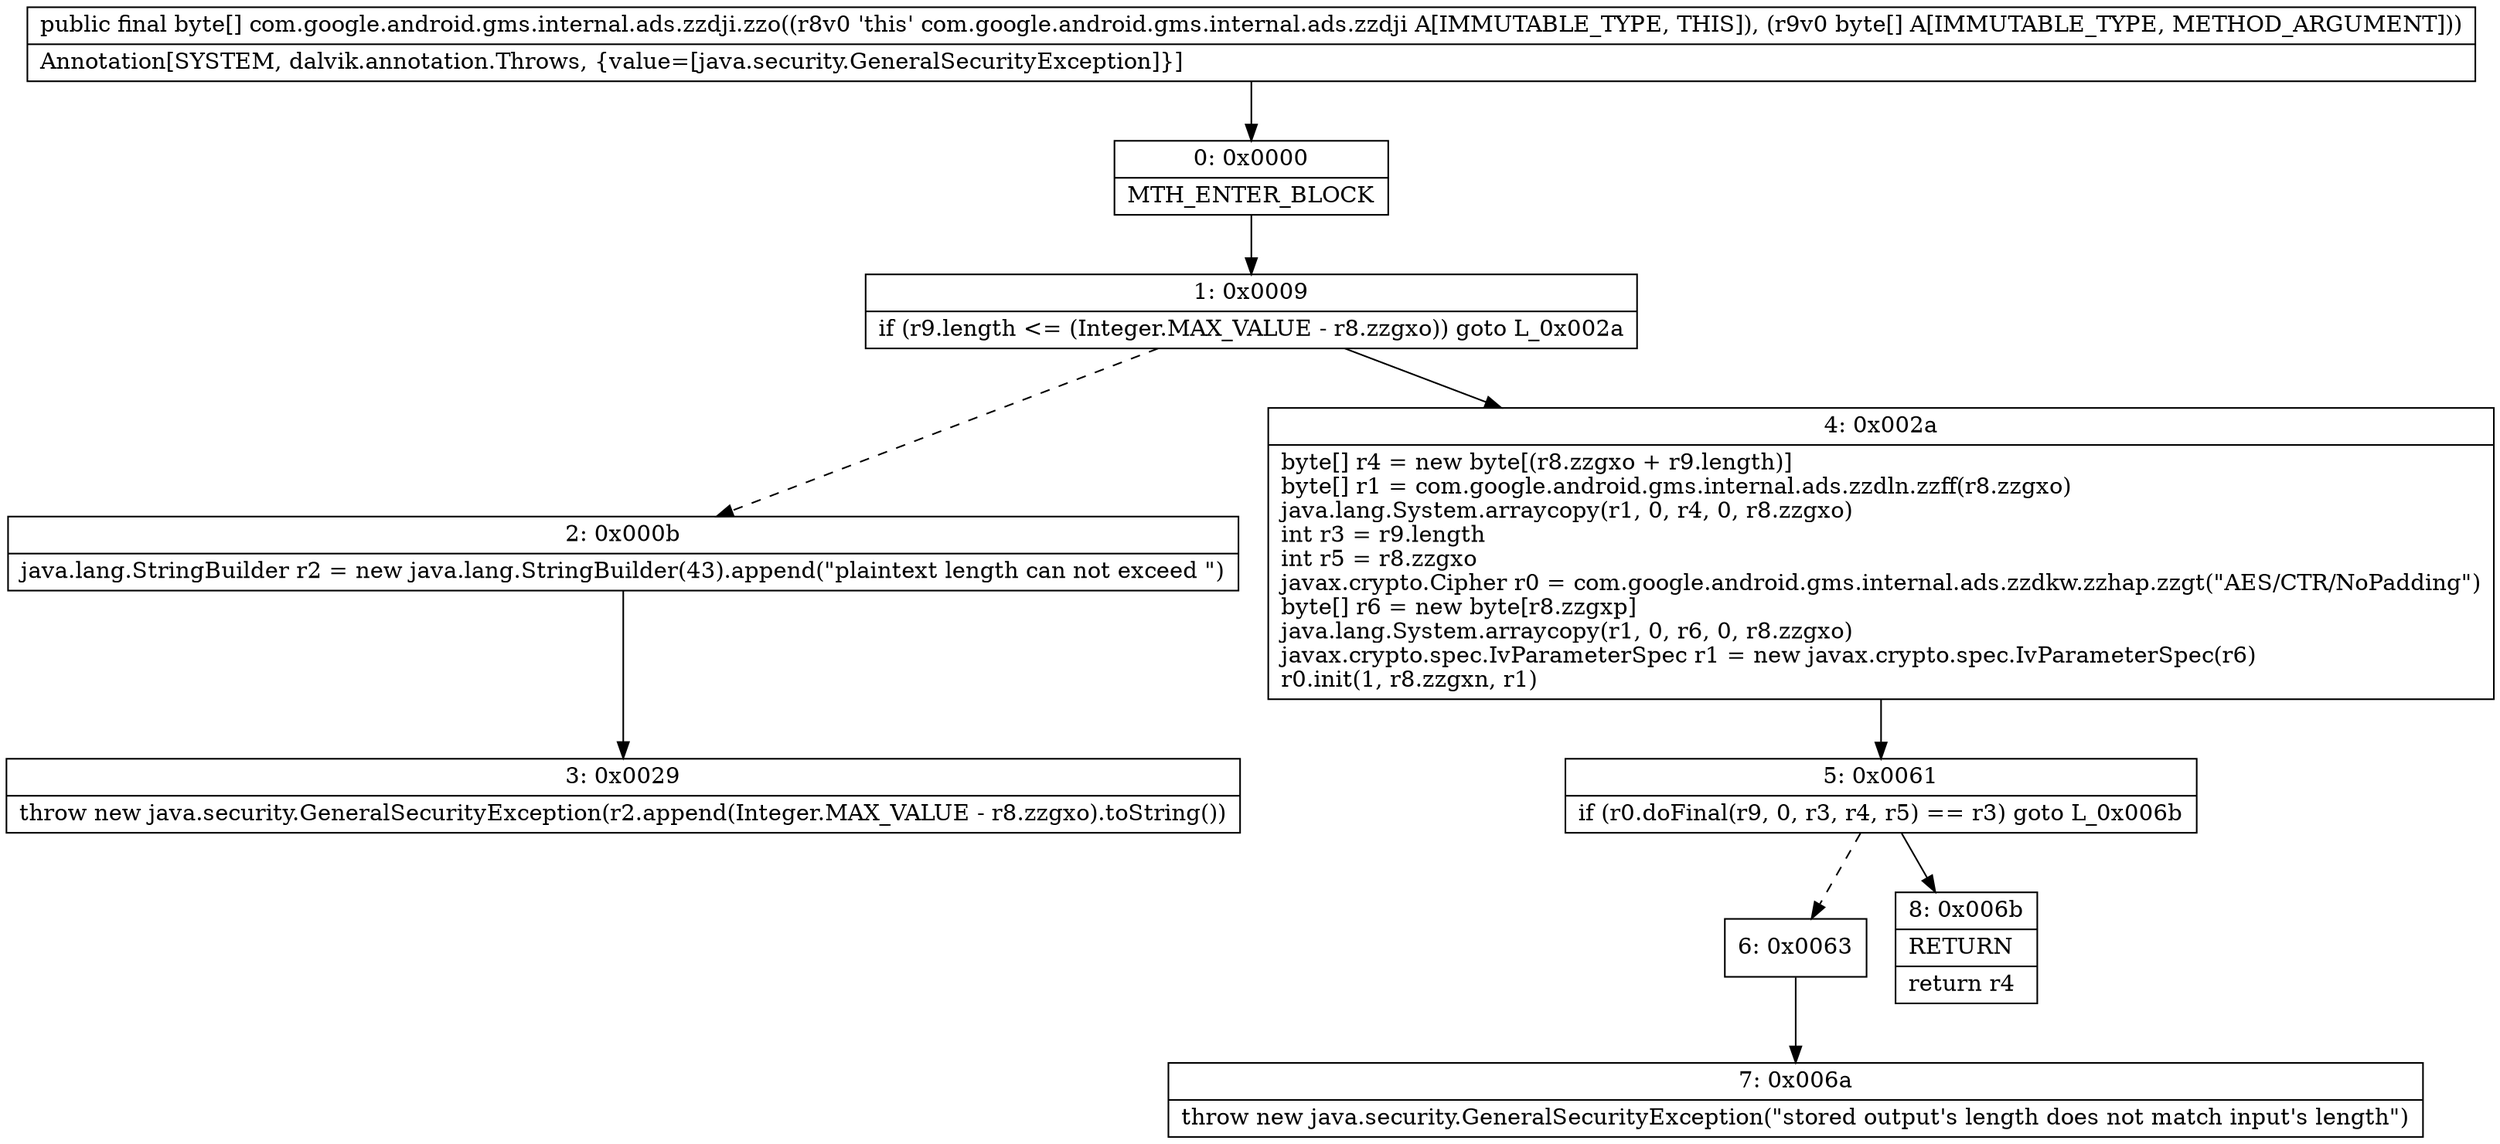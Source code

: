 digraph "CFG forcom.google.android.gms.internal.ads.zzdji.zzo([B)[B" {
Node_0 [shape=record,label="{0\:\ 0x0000|MTH_ENTER_BLOCK\l}"];
Node_1 [shape=record,label="{1\:\ 0x0009|if (r9.length \<= (Integer.MAX_VALUE \- r8.zzgxo)) goto L_0x002a\l}"];
Node_2 [shape=record,label="{2\:\ 0x000b|java.lang.StringBuilder r2 = new java.lang.StringBuilder(43).append(\"plaintext length can not exceed \")\l}"];
Node_3 [shape=record,label="{3\:\ 0x0029|throw new java.security.GeneralSecurityException(r2.append(Integer.MAX_VALUE \- r8.zzgxo).toString())\l}"];
Node_4 [shape=record,label="{4\:\ 0x002a|byte[] r4 = new byte[(r8.zzgxo + r9.length)]\lbyte[] r1 = com.google.android.gms.internal.ads.zzdln.zzff(r8.zzgxo)\ljava.lang.System.arraycopy(r1, 0, r4, 0, r8.zzgxo)\lint r3 = r9.length\lint r5 = r8.zzgxo\ljavax.crypto.Cipher r0 = com.google.android.gms.internal.ads.zzdkw.zzhap.zzgt(\"AES\/CTR\/NoPadding\")\lbyte[] r6 = new byte[r8.zzgxp]\ljava.lang.System.arraycopy(r1, 0, r6, 0, r8.zzgxo)\ljavax.crypto.spec.IvParameterSpec r1 = new javax.crypto.spec.IvParameterSpec(r6)\lr0.init(1, r8.zzgxn, r1)\l}"];
Node_5 [shape=record,label="{5\:\ 0x0061|if (r0.doFinal(r9, 0, r3, r4, r5) == r3) goto L_0x006b\l}"];
Node_6 [shape=record,label="{6\:\ 0x0063}"];
Node_7 [shape=record,label="{7\:\ 0x006a|throw new java.security.GeneralSecurityException(\"stored output's length does not match input's length\")\l}"];
Node_8 [shape=record,label="{8\:\ 0x006b|RETURN\l|return r4\l}"];
MethodNode[shape=record,label="{public final byte[] com.google.android.gms.internal.ads.zzdji.zzo((r8v0 'this' com.google.android.gms.internal.ads.zzdji A[IMMUTABLE_TYPE, THIS]), (r9v0 byte[] A[IMMUTABLE_TYPE, METHOD_ARGUMENT]))  | Annotation[SYSTEM, dalvik.annotation.Throws, \{value=[java.security.GeneralSecurityException]\}]\l}"];
MethodNode -> Node_0;
Node_0 -> Node_1;
Node_1 -> Node_2[style=dashed];
Node_1 -> Node_4;
Node_2 -> Node_3;
Node_4 -> Node_5;
Node_5 -> Node_6[style=dashed];
Node_5 -> Node_8;
Node_6 -> Node_7;
}

